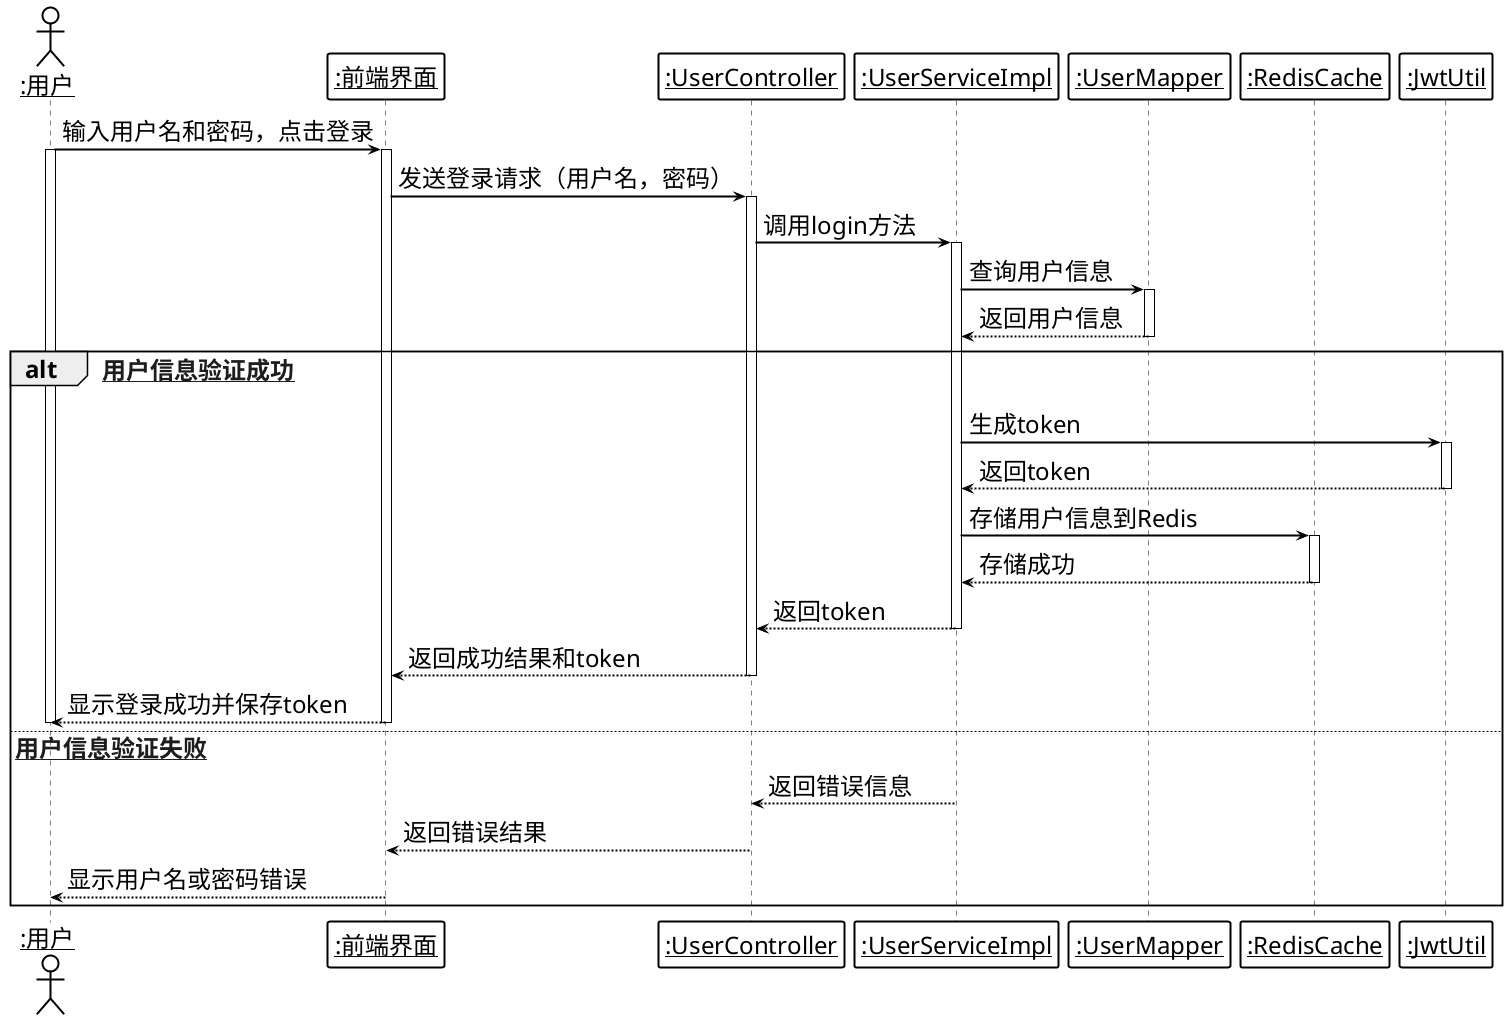 @startuml

' 字体设置（小四号宋体≈12px，取消粗体）
skinparam defaultFontName "FangSong_GB2312"
skinparam defaultFontSize 24px
skinparam defaultFontStyle plain
skinparam monospacedFontName "Times New Roman"
skinparam monospacedFontSize 24px
skinparam monospacedFontStyle plain

' 强制单色模式，移除所有颜色
skinparam monochrome true

' 移除参与者和对象框的背景颜色
skinparam sequence {
    ParticipantBackgroundColor transparent  # 参与者背景透明
    ActorBackgroundColor transparent        # 角色背景透明
    BoxBackgroundColor transparent          # 框背景透明

    ArrowColor #000000
    LifeLineBorderColor #000000
    ParticipantBorderColor #000000
    ActorBorderColor #000000

    ArrowThickness 2.0
    LifeLineBorderThickness 2.0
    ParticipantBorderThickness 2.0
    ActorBorderThickness 2.0

    LoopBorderColor transparent
    LoopBackgroundColor transparent
    LoopTextColor #000000

    ' 条件分支颜色配置
    AltBorderColor #000000      # alt分支边框颜色
    AltBackgroundColor transparent  # alt分支背景透明
    AltTextColor #000000       # alt分支文本颜色
    OptBorderColor #000000      # opt分支边框颜色
    OptBackgroundColor transparent  # opt分支背景透明
    OptTextColor #000000       # opt分支文本颜色
}



actor "<u>:用户</u>" as User
participant "<u>:前端界面</u>" as Frontend
participant "<u>:UserController</u>" as Controller
participant "<u>:UserServiceImpl</u>" as Service
participant "<u>:UserMapper</u>" as Mapper
participant "<u>:RedisCache</u>" as Redis
participant "<u>:JwtUtil</u>" as Jwt

User -> Frontend: 输入用户名和密码，点击登录
activate Frontend
activate User

Frontend -> Controller: 发送登录请求（用户名，密码）
activate Controller

Controller -> Service: 调用login方法
activate Service

Service -> Mapper: 查询用户信息
activate Mapper
Mapper --> Service: 返回用户信息
deactivate Mapper

alt [用户信息验证成功]
    Service -> Jwt: 生成token
    activate Jwt
    Jwt --> Service: 返回token
    deactivate Jwt

    Service -> Redis: 存储用户信息到Redis
    activate Redis
    Redis --> Service: 存储成功
    deactivate Redis

    Service --> Controller: 返回token
    deactivate Service

    Controller --> Frontend: 返回成功结果和token
    deactivate Controller

    Frontend --> User: 显示登录成功并保存token
    deactivate Frontend
    deactivate User
else [用户信息验证失败]
    Service --> Controller: 返回错误信息
    deactivate Service

    Controller --> Frontend: 返回错误结果
    deactivate Controller

    Frontend --> User: 显示用户名或密码错误
    deactivate Frontend
    deactivate User
end

@enduml